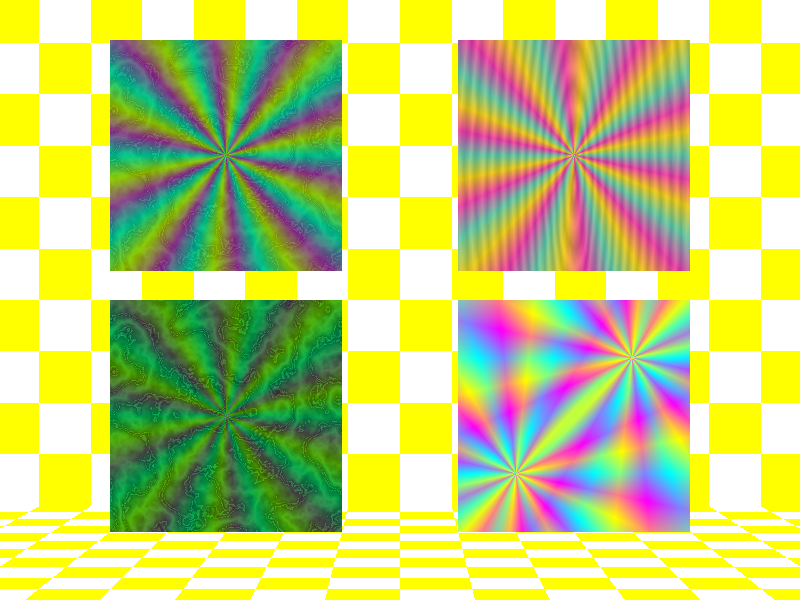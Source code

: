 // Persistence Of Vision raytracer version 3.5 sample file.
// Weighted averaged textures example


global_settings { assumed_gamma 2.2 }

#include "colors.inc"
#include "textures.inc"

camera {
  location <0,3,-31>
  direction 3*z
}

plane {  y,-1.01  hollow on pigment {checker Yellow,White}}

plane {  z, 4.01  hollow on pigment  {checker Yellow,White}}

light_source { <300, 500, -500> color Gray65}
light_source { <-50,  10, -500> color Gray65}

#declare Thing = plane{z,0.1 hollow on clipped_by{box{-2,2}}}


object{Thing
  texture {
    average
    texture_map {
      [pigment{Jade} finish{ambient .2}]
      [pigment{radial frequency 10} finish{phong 1} rotate x*90]
    }
  }
  translate <-3,5.5,0>
}

object{Thing
  texture {
    average
    texture_map {
      [pigment{DMFWood4} scale 3 rotate x*80]
      [pigment{radial frequency 10} finish{phong 1} rotate x*90]
    }
  }
  translate <3,5.5,0>
}

object{Thing
  texture {
    average
    texture_map {
      [3.0 pigment{Jade} finish{ambient .2}]
      [1.0 pigment{radial frequency 10} finish{phong 1} rotate x*90]
    }
  }
  translate <-3,1,0>
}

object{Thing
  texture {
    average
    texture_map {
      [pigment{radial frequency 10} finish{phong 1} rotate x*90 translate < 1, 1,0>]
      [pigment{radial frequency 10} finish{phong 1} rotate x*90 translate <-1,-1,0>]
    }
  }
  translate <3,1,0>
}

